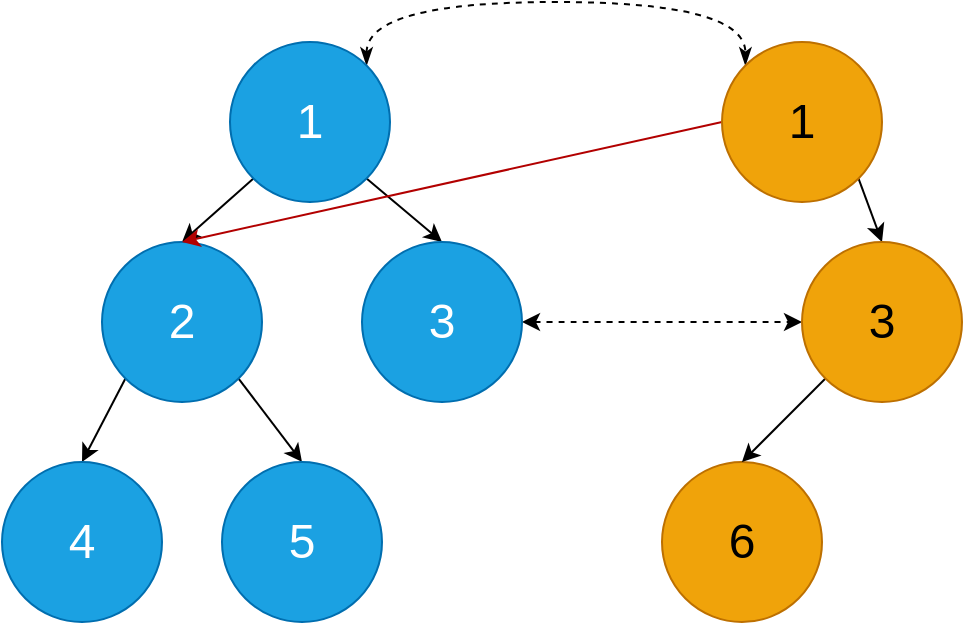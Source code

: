 <mxfile version="22.0.2" type="device">
  <diagram name="第 1 页" id="mqonxN4DiOkeJIPs8lgm">
    <mxGraphModel dx="1434" dy="836" grid="1" gridSize="10" guides="1" tooltips="1" connect="1" arrows="1" fold="1" page="1" pageScale="1" pageWidth="827" pageHeight="1169" math="0" shadow="0">
      <root>
        <mxCell id="0" />
        <mxCell id="1" parent="0" />
        <mxCell id="GqdOLMewMtJ7u6QsVOZ7-7" style="rounded=0;orthogonalLoop=1;jettySize=auto;html=1;exitX=0;exitY=1;exitDx=0;exitDy=0;entryX=0.5;entryY=0;entryDx=0;entryDy=0;" edge="1" parent="1" source="GqdOLMewMtJ7u6QsVOZ7-1" target="GqdOLMewMtJ7u6QsVOZ7-2">
          <mxGeometry relative="1" as="geometry" />
        </mxCell>
        <mxCell id="GqdOLMewMtJ7u6QsVOZ7-8" style="rounded=0;orthogonalLoop=1;jettySize=auto;html=1;exitX=1;exitY=1;exitDx=0;exitDy=0;entryX=0.5;entryY=0;entryDx=0;entryDy=0;" edge="1" parent="1" source="GqdOLMewMtJ7u6QsVOZ7-1" target="GqdOLMewMtJ7u6QsVOZ7-3">
          <mxGeometry relative="1" as="geometry" />
        </mxCell>
        <mxCell id="GqdOLMewMtJ7u6QsVOZ7-17" style="edgeStyle=orthogonalEdgeStyle;rounded=0;orthogonalLoop=1;jettySize=auto;html=1;exitX=1;exitY=0;exitDx=0;exitDy=0;entryX=0;entryY=0;entryDx=0;entryDy=0;curved=1;dashed=1;endArrow=classicThin;endFill=1;startArrow=classicThin;startFill=1;" edge="1" parent="1" source="GqdOLMewMtJ7u6QsVOZ7-1" target="GqdOLMewMtJ7u6QsVOZ7-12">
          <mxGeometry relative="1" as="geometry">
            <Array as="points">
              <mxPoint x="392" y="330" />
              <mxPoint x="582" y="330" />
            </Array>
          </mxGeometry>
        </mxCell>
        <mxCell id="GqdOLMewMtJ7u6QsVOZ7-1" value="&lt;font style=&quot;font-size: 24px;&quot;&gt;1&lt;/font&gt;" style="ellipse;whiteSpace=wrap;html=1;aspect=fixed;fillColor=#1ba1e2;fontColor=#ffffff;strokeColor=#006EAF;" vertex="1" parent="1">
          <mxGeometry x="324" y="350" width="80" height="80" as="geometry" />
        </mxCell>
        <mxCell id="GqdOLMewMtJ7u6QsVOZ7-9" style="rounded=0;orthogonalLoop=1;jettySize=auto;html=1;exitX=0;exitY=1;exitDx=0;exitDy=0;entryX=0.5;entryY=0;entryDx=0;entryDy=0;" edge="1" parent="1" source="GqdOLMewMtJ7u6QsVOZ7-2" target="GqdOLMewMtJ7u6QsVOZ7-4">
          <mxGeometry relative="1" as="geometry" />
        </mxCell>
        <mxCell id="GqdOLMewMtJ7u6QsVOZ7-10" style="rounded=0;orthogonalLoop=1;jettySize=auto;html=1;exitX=1;exitY=1;exitDx=0;exitDy=0;entryX=0.5;entryY=0;entryDx=0;entryDy=0;" edge="1" parent="1" source="GqdOLMewMtJ7u6QsVOZ7-2" target="GqdOLMewMtJ7u6QsVOZ7-5">
          <mxGeometry relative="1" as="geometry" />
        </mxCell>
        <mxCell id="GqdOLMewMtJ7u6QsVOZ7-2" value="&lt;font style=&quot;font-size: 24px;&quot;&gt;2&lt;/font&gt;" style="ellipse;whiteSpace=wrap;html=1;aspect=fixed;fillColor=#1ba1e2;fontColor=#ffffff;strokeColor=#006EAF;" vertex="1" parent="1">
          <mxGeometry x="260" y="450" width="80" height="80" as="geometry" />
        </mxCell>
        <mxCell id="GqdOLMewMtJ7u6QsVOZ7-18" style="edgeStyle=orthogonalEdgeStyle;rounded=0;orthogonalLoop=1;jettySize=auto;html=1;exitX=1;exitY=0.5;exitDx=0;exitDy=0;entryX=0;entryY=0.5;entryDx=0;entryDy=0;curved=1;dashed=1;endArrow=classic;endFill=1;startArrow=classic;startFill=1;" edge="1" parent="1" source="GqdOLMewMtJ7u6QsVOZ7-3" target="GqdOLMewMtJ7u6QsVOZ7-13">
          <mxGeometry relative="1" as="geometry" />
        </mxCell>
        <mxCell id="GqdOLMewMtJ7u6QsVOZ7-3" value="&lt;font style=&quot;font-size: 24px;&quot;&gt;3&lt;/font&gt;" style="ellipse;whiteSpace=wrap;html=1;aspect=fixed;fillColor=#1ba1e2;fontColor=#ffffff;strokeColor=#006EAF;" vertex="1" parent="1">
          <mxGeometry x="390" y="450" width="80" height="80" as="geometry" />
        </mxCell>
        <mxCell id="GqdOLMewMtJ7u6QsVOZ7-4" value="&lt;font style=&quot;font-size: 24px;&quot;&gt;4&lt;/font&gt;" style="ellipse;whiteSpace=wrap;html=1;aspect=fixed;fillColor=#1ba1e2;fontColor=#ffffff;strokeColor=#006EAF;" vertex="1" parent="1">
          <mxGeometry x="210" y="560" width="80" height="80" as="geometry" />
        </mxCell>
        <mxCell id="GqdOLMewMtJ7u6QsVOZ7-5" value="&lt;font style=&quot;font-size: 24px;&quot;&gt;5&lt;/font&gt;" style="ellipse;whiteSpace=wrap;html=1;aspect=fixed;fillColor=#1ba1e2;fontColor=#ffffff;strokeColor=#006EAF;" vertex="1" parent="1">
          <mxGeometry x="320" y="560" width="80" height="80" as="geometry" />
        </mxCell>
        <mxCell id="GqdOLMewMtJ7u6QsVOZ7-11" value="&lt;font style=&quot;font-size: 24px;&quot;&gt;6&lt;/font&gt;" style="ellipse;whiteSpace=wrap;html=1;aspect=fixed;fillColor=#f0a30a;fontColor=#000000;strokeColor=#BD7000;" vertex="1" parent="1">
          <mxGeometry x="540" y="560" width="80" height="80" as="geometry" />
        </mxCell>
        <mxCell id="GqdOLMewMtJ7u6QsVOZ7-14" style="rounded=0;orthogonalLoop=1;jettySize=auto;html=1;exitX=1;exitY=1;exitDx=0;exitDy=0;entryX=0.5;entryY=0;entryDx=0;entryDy=0;" edge="1" parent="1" source="GqdOLMewMtJ7u6QsVOZ7-12" target="GqdOLMewMtJ7u6QsVOZ7-13">
          <mxGeometry relative="1" as="geometry" />
        </mxCell>
        <mxCell id="GqdOLMewMtJ7u6QsVOZ7-19" style="rounded=0;orthogonalLoop=1;jettySize=auto;html=1;exitX=0;exitY=0.5;exitDx=0;exitDy=0;entryX=0.5;entryY=0;entryDx=0;entryDy=0;fillColor=#e51400;strokeColor=#B20000;" edge="1" parent="1" source="GqdOLMewMtJ7u6QsVOZ7-12" target="GqdOLMewMtJ7u6QsVOZ7-2">
          <mxGeometry relative="1" as="geometry" />
        </mxCell>
        <mxCell id="GqdOLMewMtJ7u6QsVOZ7-12" value="&lt;font style=&quot;font-size: 24px;&quot;&gt;1&lt;/font&gt;" style="ellipse;whiteSpace=wrap;html=1;aspect=fixed;fillColor=#f0a30a;fontColor=#000000;strokeColor=#BD7000;" vertex="1" parent="1">
          <mxGeometry x="570" y="350" width="80" height="80" as="geometry" />
        </mxCell>
        <mxCell id="GqdOLMewMtJ7u6QsVOZ7-15" style="rounded=0;orthogonalLoop=1;jettySize=auto;html=1;exitX=0;exitY=1;exitDx=0;exitDy=0;entryX=0.5;entryY=0;entryDx=0;entryDy=0;" edge="1" parent="1" source="GqdOLMewMtJ7u6QsVOZ7-13" target="GqdOLMewMtJ7u6QsVOZ7-11">
          <mxGeometry relative="1" as="geometry" />
        </mxCell>
        <mxCell id="GqdOLMewMtJ7u6QsVOZ7-13" value="&lt;font style=&quot;font-size: 24px;&quot;&gt;3&lt;/font&gt;" style="ellipse;whiteSpace=wrap;html=1;aspect=fixed;fillColor=#f0a30a;fontColor=#000000;strokeColor=#BD7000;" vertex="1" parent="1">
          <mxGeometry x="610" y="450" width="80" height="80" as="geometry" />
        </mxCell>
      </root>
    </mxGraphModel>
  </diagram>
</mxfile>
